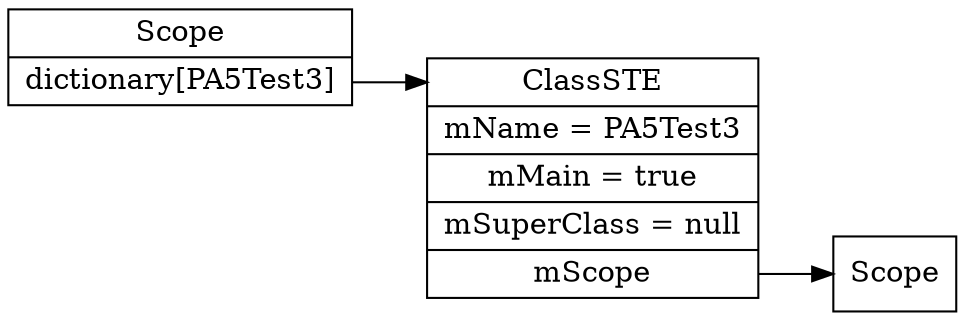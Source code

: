 digraph SymTable {
	graph [rankdir="LR"];
	node [shape=record];
	0 [label=" <f0> Scope | <f1> dictionary\[PA5Test3\] "];
	0:<f1> -> 1:<f0>;
	1 [label=" <f0> ClassSTE | <f1> mName = PA5Test3| <f2> mMain = true| <f3> mSuperClass = null| <f4> mScope "];
	1:<f4> -> 2:<f0>;
	2 [label=" <f0> Scope "];
}
